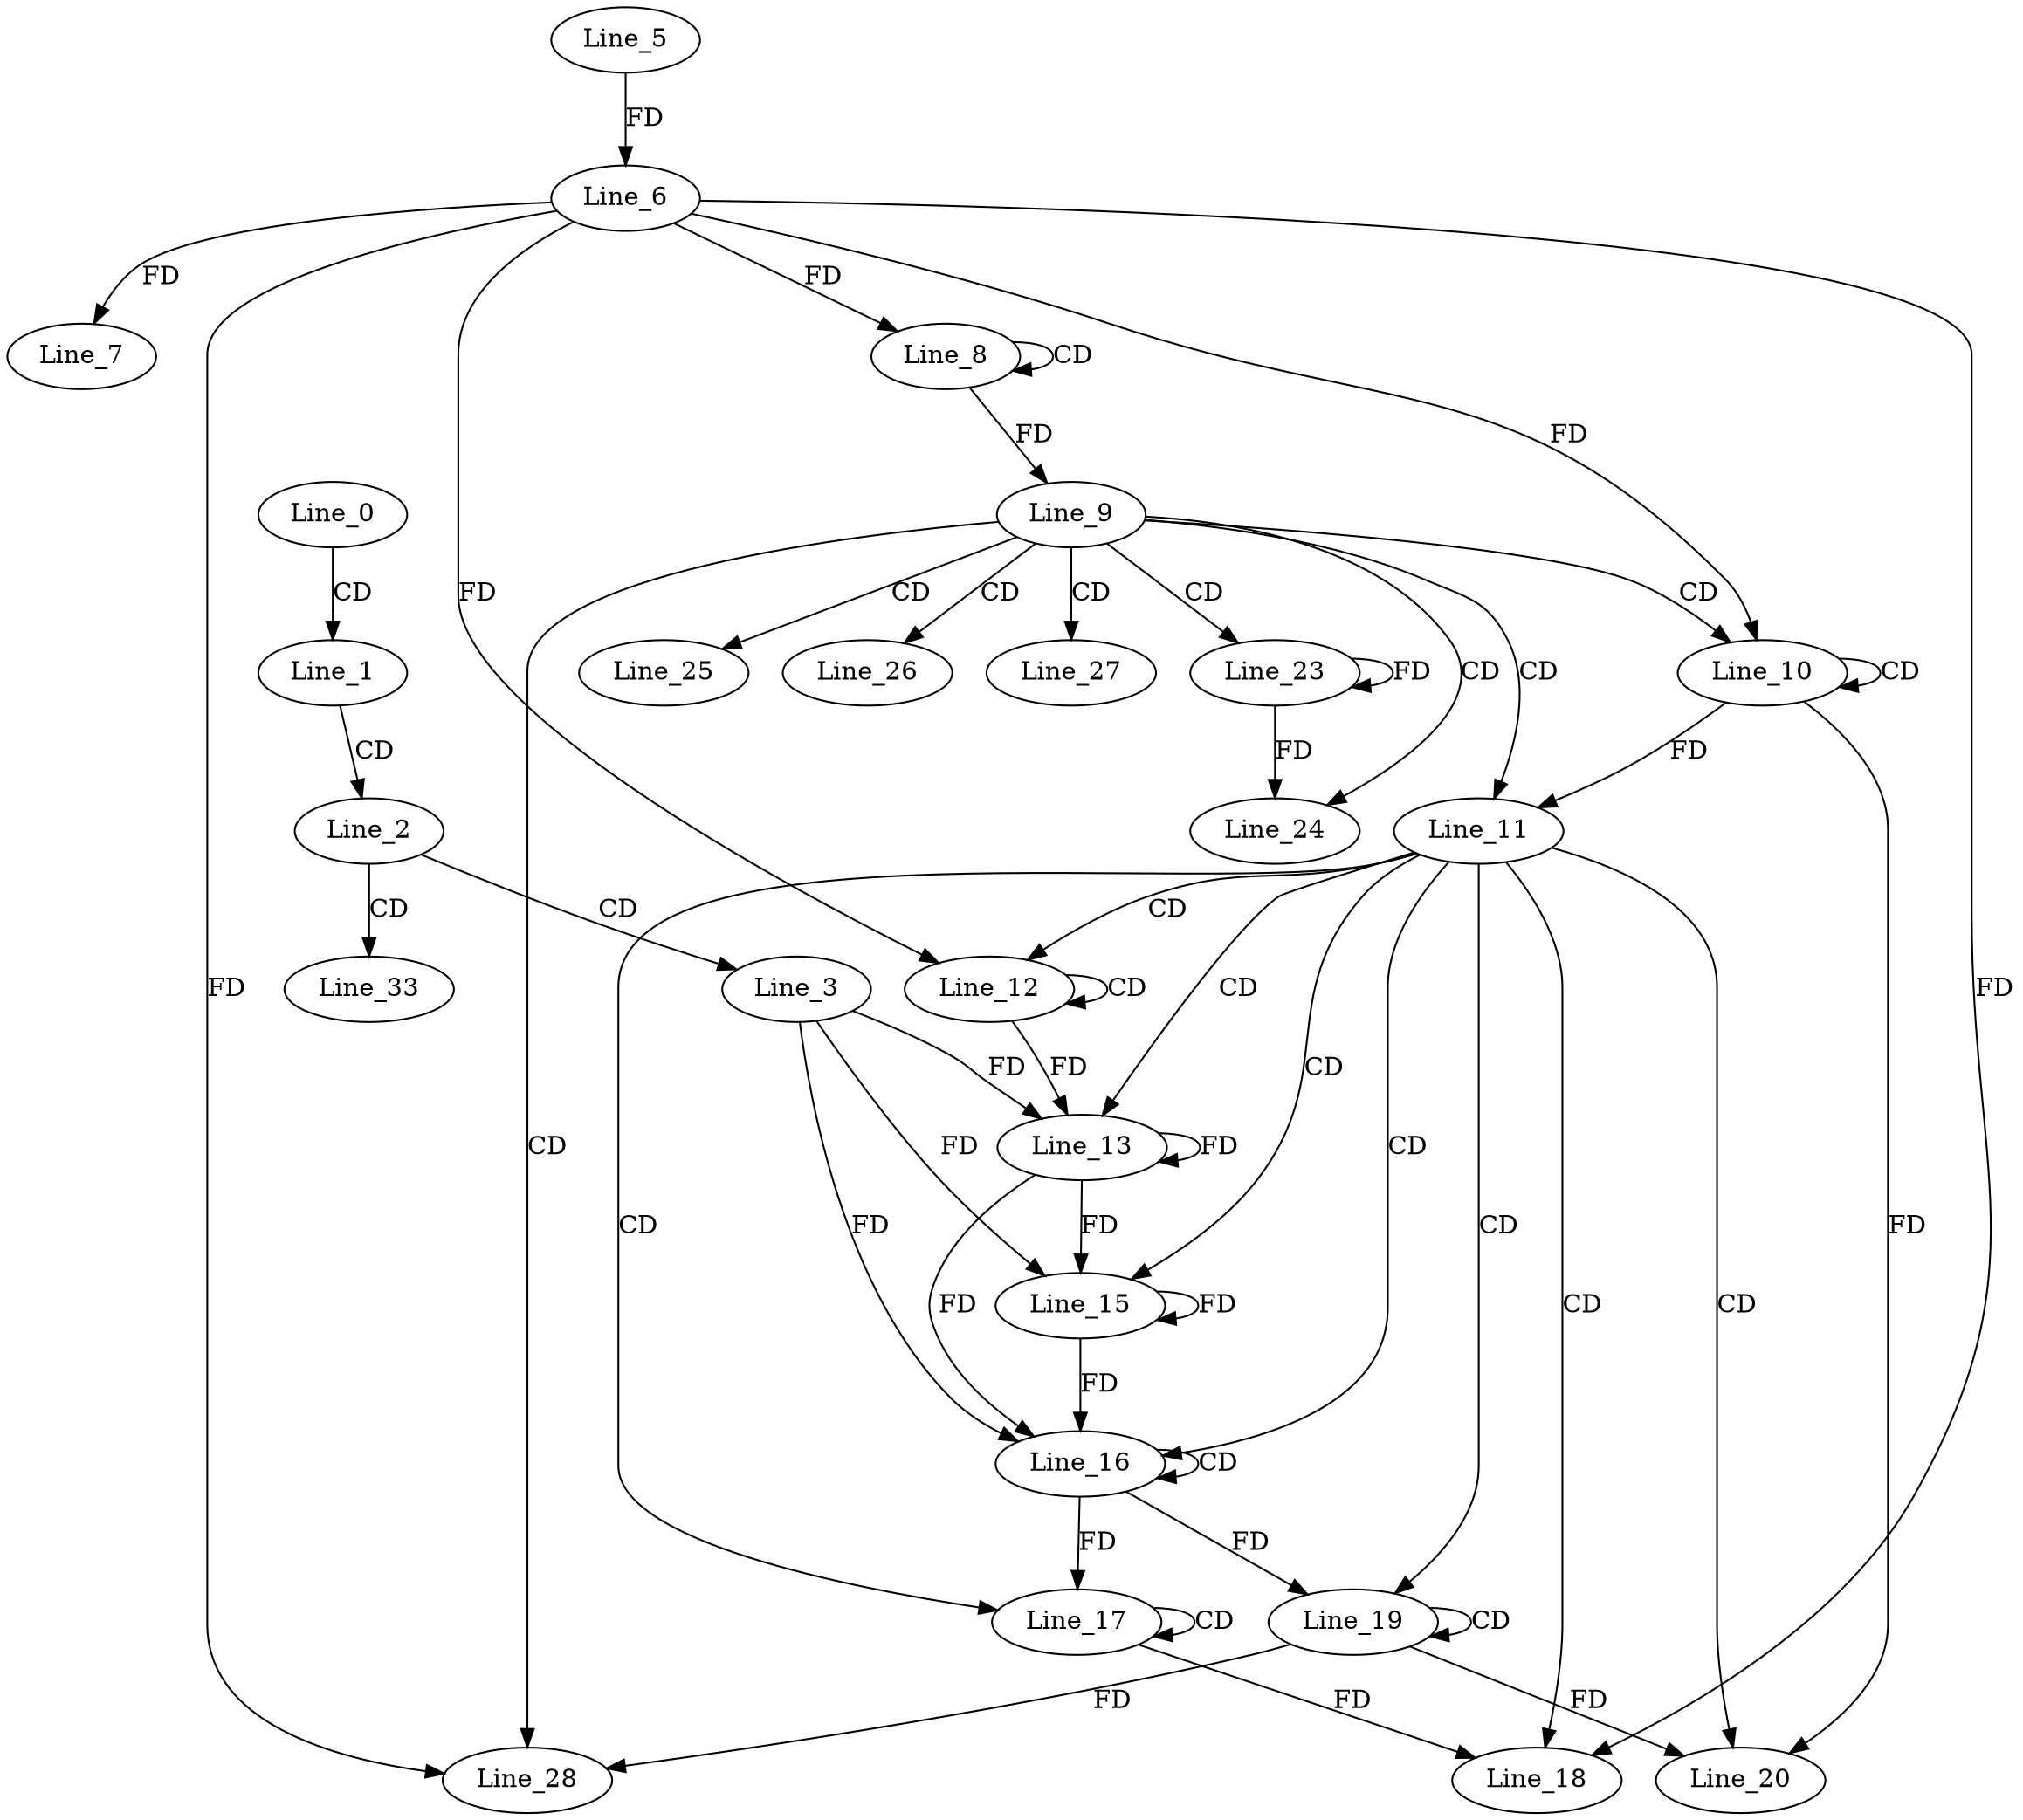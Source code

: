 digraph G {
  Line_0;
  Line_1;
  Line_2;
  Line_3;
  Line_5;
  Line_6;
  Line_6;
  Line_7;
  Line_8;
  Line_8;
  Line_9;
  Line_10;
  Line_10;
  Line_11;
  Line_11;
  Line_12;
  Line_12;
  Line_13;
  Line_13;
  Line_15;
  Line_15;
  Line_16;
  Line_16;
  Line_17;
  Line_17;
  Line_18;
  Line_18;
  Line_19;
  Line_19;
  Line_20;
  Line_23;
  Line_23;
  Line_24;
  Line_25;
  Line_26;
  Line_26;
  Line_27;
  Line_28;
  Line_28;
  Line_33;
  Line_0 -> Line_1 [ label="CD" ];
  Line_1 -> Line_2 [ label="CD" ];
  Line_2 -> Line_3 [ label="CD" ];
  Line_5 -> Line_6 [ label="FD" ];
  Line_6 -> Line_7 [ label="FD" ];
  Line_8 -> Line_8 [ label="CD" ];
  Line_6 -> Line_8 [ label="FD" ];
  Line_8 -> Line_9 [ label="FD" ];
  Line_9 -> Line_10 [ label="CD" ];
  Line_10 -> Line_10 [ label="CD" ];
  Line_6 -> Line_10 [ label="FD" ];
  Line_9 -> Line_11 [ label="CD" ];
  Line_10 -> Line_11 [ label="FD" ];
  Line_11 -> Line_12 [ label="CD" ];
  Line_12 -> Line_12 [ label="CD" ];
  Line_6 -> Line_12 [ label="FD" ];
  Line_11 -> Line_13 [ label="CD" ];
  Line_3 -> Line_13 [ label="FD" ];
  Line_13 -> Line_13 [ label="FD" ];
  Line_12 -> Line_13 [ label="FD" ];
  Line_11 -> Line_15 [ label="CD" ];
  Line_3 -> Line_15 [ label="FD" ];
  Line_13 -> Line_15 [ label="FD" ];
  Line_15 -> Line_15 [ label="FD" ];
  Line_11 -> Line_16 [ label="CD" ];
  Line_16 -> Line_16 [ label="CD" ];
  Line_3 -> Line_16 [ label="FD" ];
  Line_13 -> Line_16 [ label="FD" ];
  Line_15 -> Line_16 [ label="FD" ];
  Line_11 -> Line_17 [ label="CD" ];
  Line_17 -> Line_17 [ label="CD" ];
  Line_16 -> Line_17 [ label="FD" ];
  Line_11 -> Line_18 [ label="CD" ];
  Line_17 -> Line_18 [ label="FD" ];
  Line_6 -> Line_18 [ label="FD" ];
  Line_11 -> Line_19 [ label="CD" ];
  Line_19 -> Line_19 [ label="CD" ];
  Line_16 -> Line_19 [ label="FD" ];
  Line_11 -> Line_20 [ label="CD" ];
  Line_19 -> Line_20 [ label="FD" ];
  Line_10 -> Line_20 [ label="FD" ];
  Line_9 -> Line_23 [ label="CD" ];
  Line_23 -> Line_23 [ label="FD" ];
  Line_9 -> Line_24 [ label="CD" ];
  Line_23 -> Line_24 [ label="FD" ];
  Line_9 -> Line_25 [ label="CD" ];
  Line_9 -> Line_26 [ label="CD" ];
  Line_9 -> Line_27 [ label="CD" ];
  Line_9 -> Line_28 [ label="CD" ];
  Line_19 -> Line_28 [ label="FD" ];
  Line_6 -> Line_28 [ label="FD" ];
  Line_2 -> Line_33 [ label="CD" ];
}
